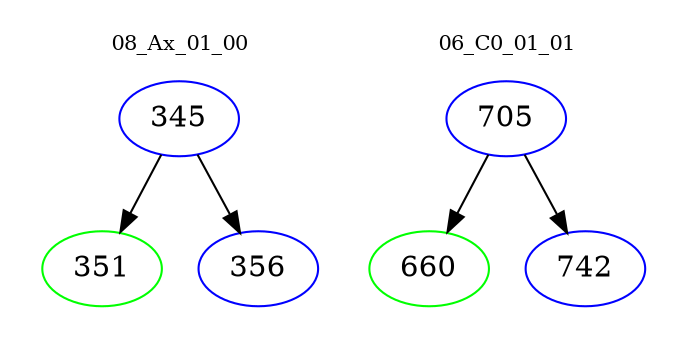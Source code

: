 digraph{
subgraph cluster_0 {
color = white
label = "08_Ax_01_00";
fontsize=10;
T0_345 [label="345", color="blue"]
T0_345 -> T0_351 [color="black"]
T0_351 [label="351", color="green"]
T0_345 -> T0_356 [color="black"]
T0_356 [label="356", color="blue"]
}
subgraph cluster_1 {
color = white
label = "06_C0_01_01";
fontsize=10;
T1_705 [label="705", color="blue"]
T1_705 -> T1_660 [color="black"]
T1_660 [label="660", color="green"]
T1_705 -> T1_742 [color="black"]
T1_742 [label="742", color="blue"]
}
}
